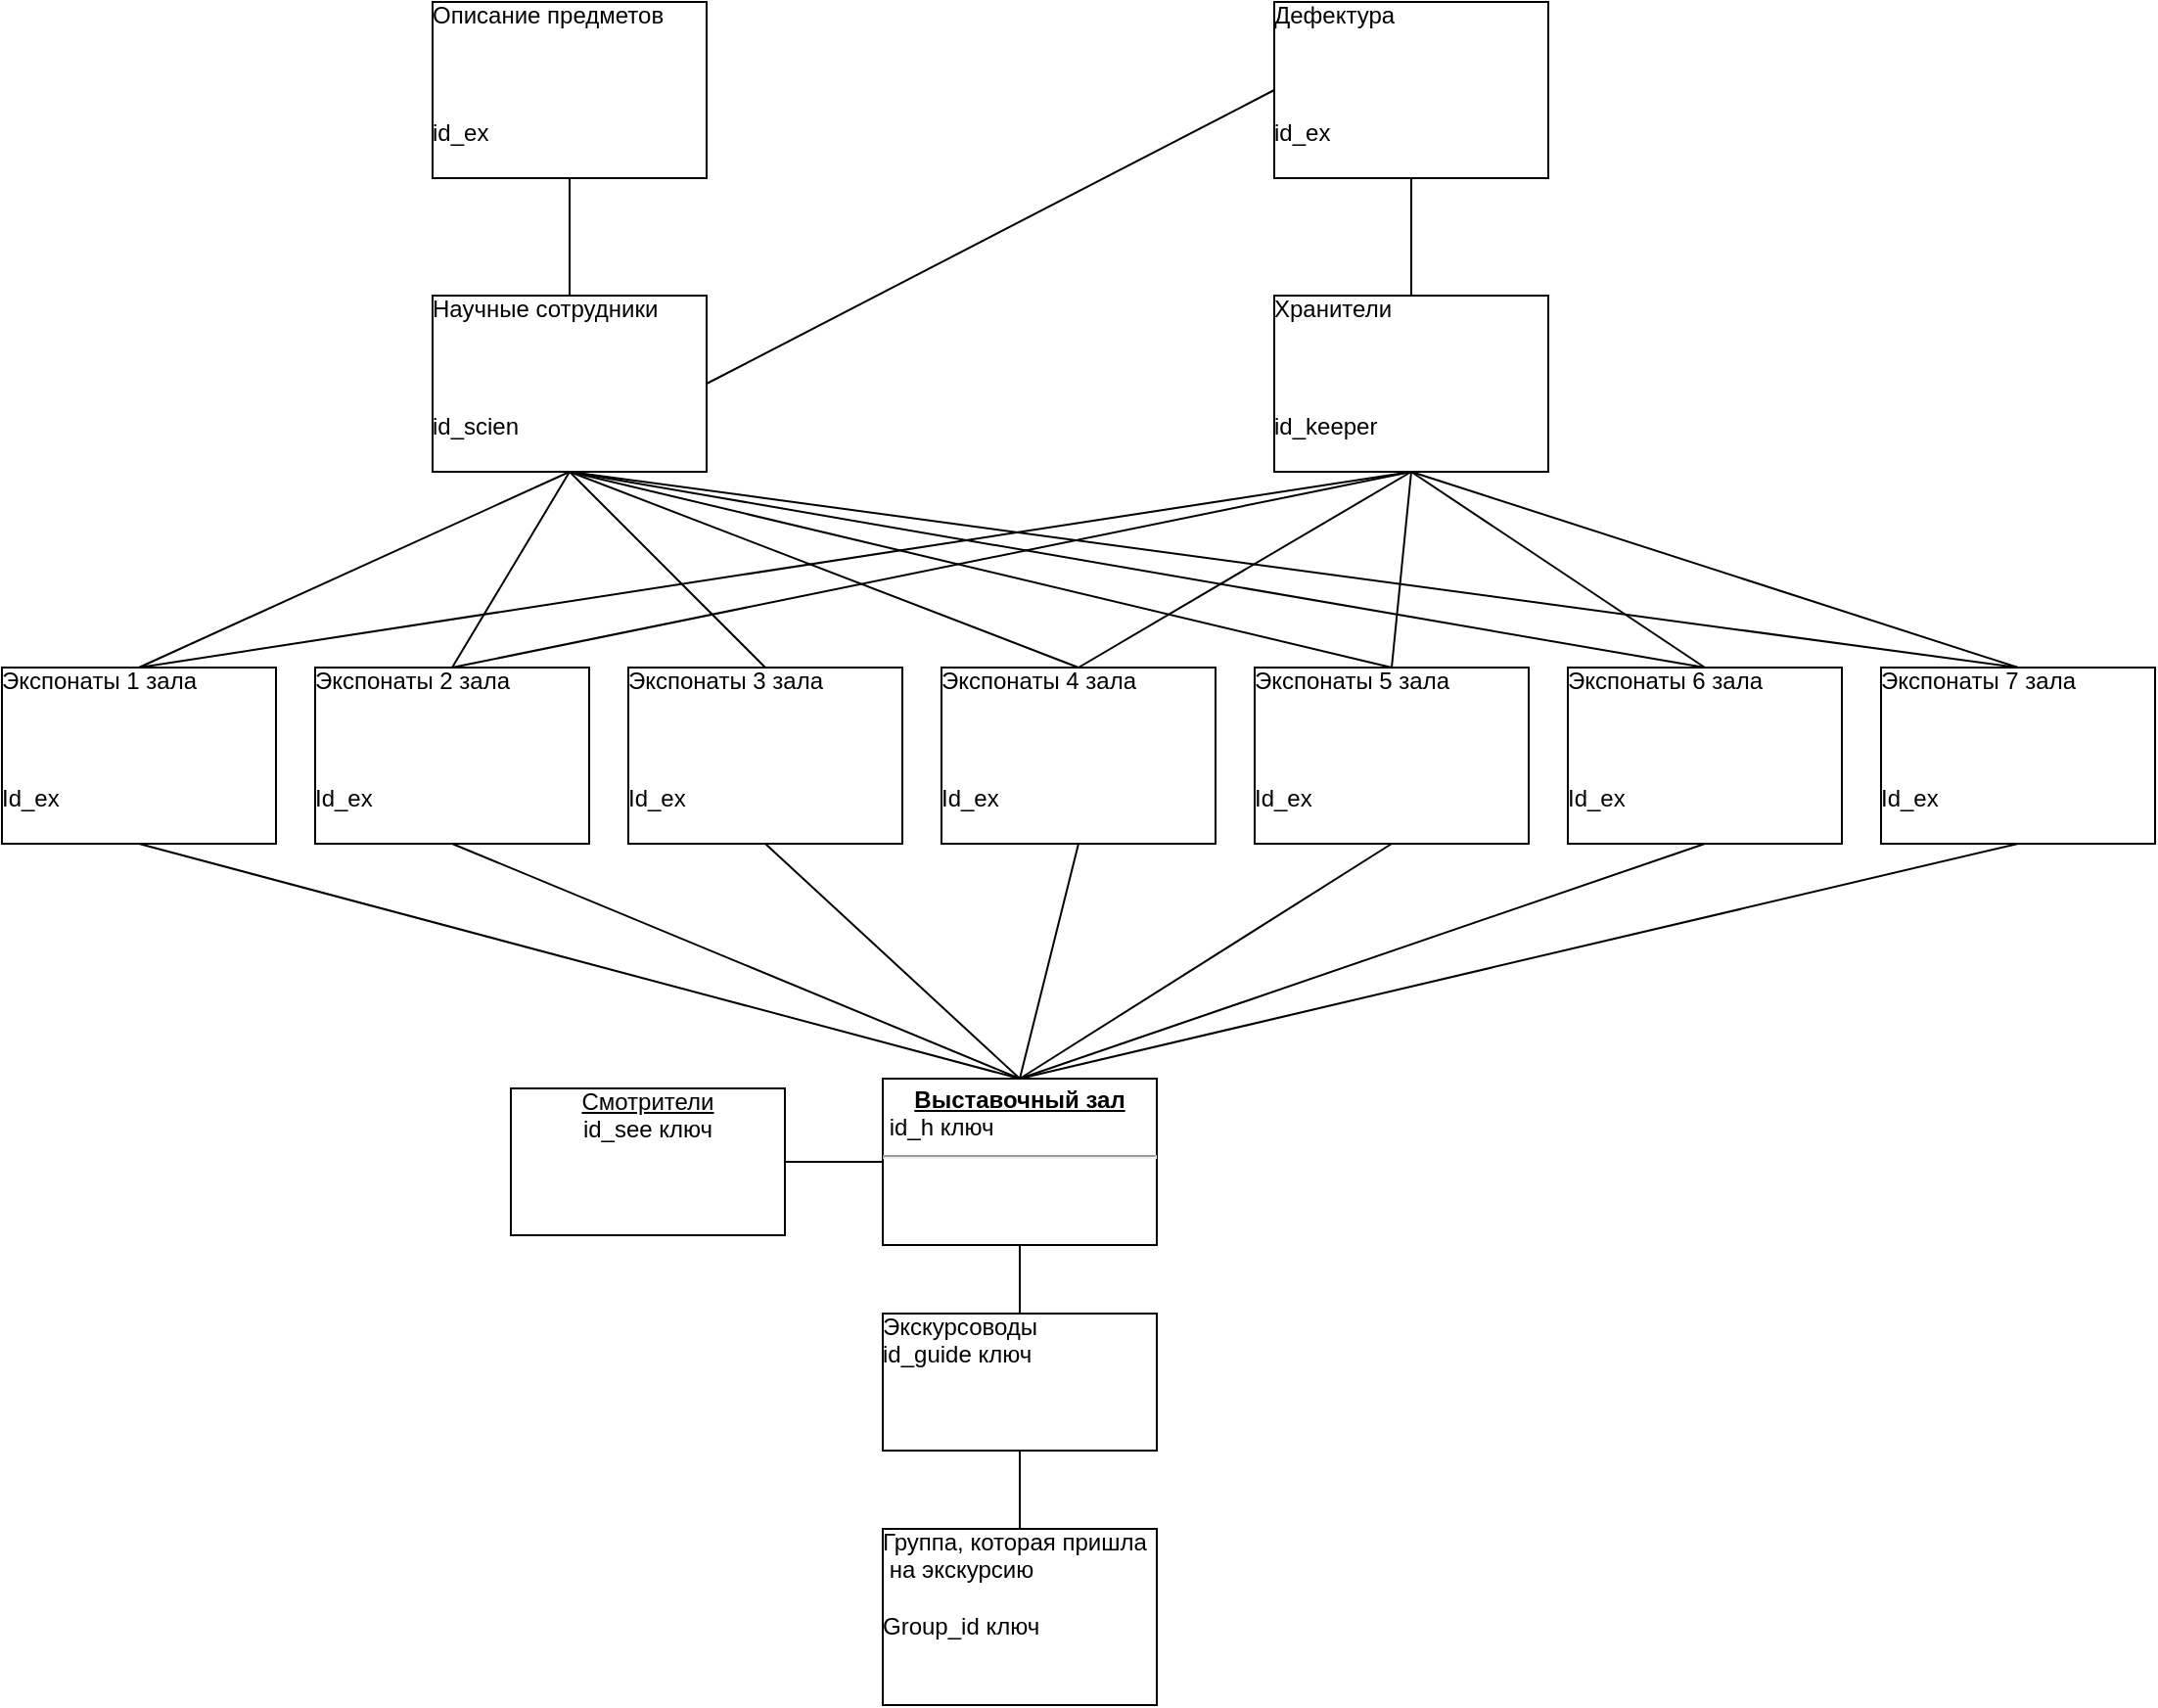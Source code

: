 <mxfile version="20.7.4" type="github">
  <diagram name="Page-1" id="a7904f86-f2b4-8e86-fa97-74104820619b">
    <mxGraphModel dx="1257" dy="570" grid="1" gridSize="10" guides="1" tooltips="1" connect="1" arrows="1" fold="1" page="1" pageScale="1" pageWidth="1100" pageHeight="850" background="none" math="0" shadow="0">
      <root>
        <mxCell id="0" />
        <mxCell id="1" parent="0" />
        <mxCell id="24794b860abc3c2d-16" value="&lt;div align=&quot;center&quot;&gt;&lt;u&gt;Смотрители&lt;/u&gt;&lt;/div&gt; id_see ключ" style="verticalAlign=top;align=center;overflow=fill;fontSize=12;fontFamily=Helvetica;html=1;rounded=0;shadow=0;comic=0;labelBackgroundColor=none;strokeWidth=1" parent="1" vertex="1">
          <mxGeometry x="290" y="615" width="140" height="75" as="geometry" />
        </mxCell>
        <mxCell id="24794b860abc3c2d-18" value="&lt;p style=&quot;margin: 0px ; margin-top: 4px ; text-align: center ; text-decoration: underline&quot;&gt;&lt;b&gt;Выставочный зал &lt;/b&gt;&lt;br&gt;&lt;/p&gt;&amp;nbsp;id_h ключ&lt;br&gt;&lt;hr&gt;&lt;p style=&quot;margin: 0px ; margin-left: 8px&quot;&gt;&lt;br&gt;&lt;/p&gt;&lt;br&gt;" style="verticalAlign=top;align=left;overflow=fill;fontSize=12;fontFamily=Helvetica;html=1;rounded=0;shadow=0;comic=0;labelBackgroundColor=none;strokeWidth=1" parent="1" vertex="1">
          <mxGeometry x="480" y="610" width="140" height="85" as="geometry" />
        </mxCell>
        <mxCell id="24794b860abc3c2d-21" value="Экскурсоводы &lt;br&gt;id_guide ключ" style="verticalAlign=top;align=left;overflow=fill;fontSize=12;fontFamily=Helvetica;html=1;rounded=0;shadow=0;comic=0;labelBackgroundColor=none;strokeWidth=1" parent="1" vertex="1">
          <mxGeometry x="480" y="730" width="140" height="70" as="geometry" />
        </mxCell>
        <mxCell id="24794b860abc3c2d-22" value="&lt;div&gt;Группа, которая пришла&lt;/div&gt;&lt;div&gt;&amp;nbsp;на экскурсию &lt;/div&gt;&lt;br&gt;Group_id ключ" style="verticalAlign=top;align=left;overflow=fill;fontSize=12;fontFamily=Helvetica;html=1;rounded=0;shadow=0;comic=0;labelBackgroundColor=none;strokeWidth=1" parent="1" vertex="1">
          <mxGeometry x="480" y="840" width="140" height="90" as="geometry" />
        </mxCell>
        <mxCell id="24794b860abc3c2d-25" value="Экспонаты 1 зала &lt;br&gt;&lt;br&gt;&lt;table width=&quot;140&quot; cellspacing=&quot;0&quot; cellpadding=&quot;0&quot; border=&quot;0&quot;&gt;&lt;colgroup&gt;&lt;col width=&quot;140&quot;&gt;&lt;/colgroup&gt;&lt;tbody&gt;&lt;tr height=&quot;20&quot;&gt;&lt;br/&gt;  &lt;td style=&quot;height:15.0pt;width:105pt&quot; class=&quot;xl64&quot; width=&quot;140&quot; height=&quot;20&quot;&gt;Id_ex&lt;/td&gt;&lt;br/&gt;&lt;/tr&gt;&lt;/tbody&gt;&lt;/table&gt;" style="verticalAlign=top;align=left;overflow=fill;fontSize=12;fontFamily=Helvetica;html=1;rounded=0;shadow=0;comic=0;labelBackgroundColor=none;strokeWidth=1" parent="1" vertex="1">
          <mxGeometry x="30" y="400" width="140" height="90" as="geometry" />
        </mxCell>
        <mxCell id="1s92CzDfbmjdVP4__tP6-5" value="" style="endArrow=none;html=1;rounded=0;exitX=0;exitY=0.5;exitDx=0;exitDy=0;entryX=1;entryY=0.5;entryDx=0;entryDy=0;" edge="1" parent="1" source="24794b860abc3c2d-18" target="24794b860abc3c2d-16">
          <mxGeometry width="50" height="50" relative="1" as="geometry">
            <mxPoint x="480" y="560" as="sourcePoint" />
            <mxPoint x="530" y="510" as="targetPoint" />
          </mxGeometry>
        </mxCell>
        <mxCell id="1s92CzDfbmjdVP4__tP6-6" value="" style="endArrow=none;html=1;rounded=0;entryX=0.5;entryY=1;entryDx=0;entryDy=0;" edge="1" parent="1" source="24794b860abc3c2d-21" target="24794b860abc3c2d-18">
          <mxGeometry width="50" height="50" relative="1" as="geometry">
            <mxPoint x="480" y="560" as="sourcePoint" />
            <mxPoint x="530" y="510" as="targetPoint" />
          </mxGeometry>
        </mxCell>
        <mxCell id="1s92CzDfbmjdVP4__tP6-7" value="" style="endArrow=none;html=1;rounded=0;exitX=0.5;exitY=1;exitDx=0;exitDy=0;entryX=0.5;entryY=0;entryDx=0;entryDy=0;" edge="1" parent="1" source="24794b860abc3c2d-21" target="24794b860abc3c2d-22">
          <mxGeometry width="50" height="50" relative="1" as="geometry">
            <mxPoint x="480" y="560" as="sourcePoint" />
            <mxPoint x="530" y="510" as="targetPoint" />
          </mxGeometry>
        </mxCell>
        <mxCell id="1s92CzDfbmjdVP4__tP6-8" value="Экспонаты 2 зала&lt;br&gt;&lt;br&gt;&lt;table width=&quot;140&quot; cellspacing=&quot;0&quot; cellpadding=&quot;0&quot; border=&quot;0&quot;&gt;&lt;colgroup&gt;&lt;col width=&quot;140&quot;&gt;&lt;/colgroup&gt;&lt;tbody&gt;&lt;tr height=&quot;20&quot;&gt;&lt;br/&gt;  &lt;td style=&quot;height:15.0pt;width:105pt&quot; class=&quot;xl65&quot; width=&quot;140&quot; height=&quot;20&quot;&gt;Id_ex&lt;/td&gt;&lt;br/&gt;&lt;/tr&gt;&lt;/tbody&gt;&lt;/table&gt; " style="verticalAlign=top;align=left;overflow=fill;fontSize=12;fontFamily=Helvetica;html=1;rounded=0;shadow=0;comic=0;labelBackgroundColor=none;strokeWidth=1" vertex="1" parent="1">
          <mxGeometry x="190" y="400" width="140" height="90" as="geometry" />
        </mxCell>
        <mxCell id="1s92CzDfbmjdVP4__tP6-9" value="Экспонаты 4 зала &lt;br&gt;&lt;br&gt;&lt;table width=&quot;140&quot; cellspacing=&quot;0&quot; cellpadding=&quot;0&quot; border=&quot;0&quot;&gt;&lt;colgroup&gt;&lt;col width=&quot;140&quot;&gt;&lt;/colgroup&gt;&lt;tbody&gt;&lt;tr height=&quot;20&quot;&gt;&lt;br/&gt;  &lt;td style=&quot;height:15.0pt;width:105pt&quot; class=&quot;xl65&quot; width=&quot;140&quot; height=&quot;20&quot;&gt;Id_ex&lt;/td&gt;&lt;br/&gt;&lt;/tr&gt;&lt;/tbody&gt;&lt;/table&gt;" style="verticalAlign=top;align=left;overflow=fill;fontSize=12;fontFamily=Helvetica;html=1;rounded=0;shadow=0;comic=0;labelBackgroundColor=none;strokeWidth=1" vertex="1" parent="1">
          <mxGeometry x="510" y="400" width="140" height="90" as="geometry" />
        </mxCell>
        <mxCell id="1s92CzDfbmjdVP4__tP6-10" value="Экспонаты 5 зала &lt;br&gt;&lt;br&gt;&lt;table width=&quot;140&quot; cellspacing=&quot;0&quot; cellpadding=&quot;0&quot; border=&quot;0&quot;&gt;&lt;colgroup&gt;&lt;col width=&quot;140&quot;&gt;&lt;/colgroup&gt;&lt;tbody&gt;&lt;tr height=&quot;20&quot;&gt;&lt;br/&gt;  &lt;td style=&quot;height:15.0pt;width:105pt&quot; class=&quot;xl65&quot; width=&quot;140&quot; height=&quot;20&quot;&gt;Id_ex&lt;/td&gt;&lt;br/&gt;&lt;/tr&gt;&lt;/tbody&gt;&lt;/table&gt;" style="verticalAlign=top;align=left;overflow=fill;fontSize=12;fontFamily=Helvetica;html=1;rounded=0;shadow=0;comic=0;labelBackgroundColor=none;strokeWidth=1" vertex="1" parent="1">
          <mxGeometry x="670" y="400" width="140" height="90" as="geometry" />
        </mxCell>
        <mxCell id="1s92CzDfbmjdVP4__tP6-11" value="Экспонаты 6 зала &lt;br&gt;&lt;br&gt;&lt;table width=&quot;140&quot; cellspacing=&quot;0&quot; cellpadding=&quot;0&quot; border=&quot;0&quot;&gt;&lt;colgroup&gt;&lt;col width=&quot;140&quot;&gt;&lt;/colgroup&gt;&lt;tbody&gt;&lt;tr height=&quot;20&quot;&gt;&lt;br/&gt;  &lt;td style=&quot;height:15.0pt;width:105pt&quot; class=&quot;xl65&quot; width=&quot;140&quot; height=&quot;20&quot;&gt;Id_ex&lt;/td&gt;&lt;br/&gt;&lt;/tr&gt;&lt;/tbody&gt;&lt;/table&gt;" style="verticalAlign=top;align=left;overflow=fill;fontSize=12;fontFamily=Helvetica;html=1;rounded=0;shadow=0;comic=0;labelBackgroundColor=none;strokeWidth=1" vertex="1" parent="1">
          <mxGeometry x="830" y="400" width="140" height="90" as="geometry" />
        </mxCell>
        <mxCell id="1s92CzDfbmjdVP4__tP6-12" value="Экспонаты 3 зала&lt;br&gt;&lt;br&gt;&lt;table width=&quot;140&quot; cellspacing=&quot;0&quot; cellpadding=&quot;0&quot; border=&quot;0&quot;&gt;&lt;colgroup&gt;&lt;col width=&quot;140&quot;&gt;&lt;/colgroup&gt;&lt;tbody&gt;&lt;tr height=&quot;20&quot;&gt;&lt;br/&gt;  &lt;td style=&quot;height:15.0pt;width:105pt&quot; class=&quot;xl65&quot; width=&quot;140&quot; height=&quot;20&quot;&gt;Id_ex&lt;/td&gt;&lt;br/&gt;&lt;/tr&gt;&lt;/tbody&gt;&lt;/table&gt; " style="verticalAlign=top;align=left;overflow=fill;fontSize=12;fontFamily=Helvetica;html=1;rounded=0;shadow=0;comic=0;labelBackgroundColor=none;strokeWidth=1" vertex="1" parent="1">
          <mxGeometry x="350" y="400" width="140" height="90" as="geometry" />
        </mxCell>
        <mxCell id="1s92CzDfbmjdVP4__tP6-13" value="Экспонаты 7 зала &lt;br&gt;&lt;br&gt;&lt;table width=&quot;140&quot; cellspacing=&quot;0&quot; cellpadding=&quot;0&quot; border=&quot;0&quot;&gt;&lt;colgroup&gt;&lt;col width=&quot;140&quot;&gt;&lt;/colgroup&gt;&lt;tbody&gt;&lt;tr height=&quot;20&quot;&gt;&lt;br/&gt;  &lt;td style=&quot;height:15.0pt;width:105pt&quot; class=&quot;xl65&quot; width=&quot;140&quot; height=&quot;20&quot;&gt;Id_ex&lt;/td&gt;&lt;br/&gt;&lt;/tr&gt;&lt;/tbody&gt;&lt;/table&gt;" style="verticalAlign=top;align=left;overflow=fill;fontSize=12;fontFamily=Helvetica;html=1;rounded=0;shadow=0;comic=0;labelBackgroundColor=none;strokeWidth=1" vertex="1" parent="1">
          <mxGeometry x="990" y="400" width="140" height="90" as="geometry" />
        </mxCell>
        <mxCell id="1s92CzDfbmjdVP4__tP6-14" value="" style="endArrow=none;html=1;rounded=0;exitX=0.5;exitY=0;exitDx=0;exitDy=0;entryX=0.5;entryY=1;entryDx=0;entryDy=0;" edge="1" parent="1" source="24794b860abc3c2d-18" target="24794b860abc3c2d-25">
          <mxGeometry width="50" height="50" relative="1" as="geometry">
            <mxPoint x="480" y="600" as="sourcePoint" />
            <mxPoint x="530" y="550" as="targetPoint" />
          </mxGeometry>
        </mxCell>
        <mxCell id="1s92CzDfbmjdVP4__tP6-15" value="" style="endArrow=none;html=1;rounded=0;exitX=0.5;exitY=0;exitDx=0;exitDy=0;entryX=0.5;entryY=1;entryDx=0;entryDy=0;" edge="1" parent="1" source="24794b860abc3c2d-18" target="1s92CzDfbmjdVP4__tP6-8">
          <mxGeometry width="50" height="50" relative="1" as="geometry">
            <mxPoint x="480" y="600" as="sourcePoint" />
            <mxPoint x="530" y="550" as="targetPoint" />
          </mxGeometry>
        </mxCell>
        <mxCell id="1s92CzDfbmjdVP4__tP6-16" value="" style="endArrow=none;html=1;rounded=0;exitX=0.5;exitY=0;exitDx=0;exitDy=0;entryX=0.5;entryY=1;entryDx=0;entryDy=0;" edge="1" parent="1" source="24794b860abc3c2d-18" target="1s92CzDfbmjdVP4__tP6-12">
          <mxGeometry width="50" height="50" relative="1" as="geometry">
            <mxPoint x="480" y="600" as="sourcePoint" />
            <mxPoint x="530" y="550" as="targetPoint" />
          </mxGeometry>
        </mxCell>
        <mxCell id="1s92CzDfbmjdVP4__tP6-17" value="" style="endArrow=none;html=1;rounded=0;exitX=0.5;exitY=0;exitDx=0;exitDy=0;entryX=0.5;entryY=1;entryDx=0;entryDy=0;" edge="1" parent="1" source="24794b860abc3c2d-18" target="1s92CzDfbmjdVP4__tP6-9">
          <mxGeometry width="50" height="50" relative="1" as="geometry">
            <mxPoint x="480" y="600" as="sourcePoint" />
            <mxPoint x="530" y="550" as="targetPoint" />
          </mxGeometry>
        </mxCell>
        <mxCell id="1s92CzDfbmjdVP4__tP6-18" value="" style="endArrow=none;html=1;rounded=0;exitX=0.5;exitY=0;exitDx=0;exitDy=0;entryX=0.5;entryY=1;entryDx=0;entryDy=0;" edge="1" parent="1" source="24794b860abc3c2d-18" target="1s92CzDfbmjdVP4__tP6-10">
          <mxGeometry width="50" height="50" relative="1" as="geometry">
            <mxPoint x="480" y="600" as="sourcePoint" />
            <mxPoint x="530" y="550" as="targetPoint" />
          </mxGeometry>
        </mxCell>
        <mxCell id="1s92CzDfbmjdVP4__tP6-19" value="" style="endArrow=none;html=1;rounded=0;exitX=0.5;exitY=0;exitDx=0;exitDy=0;entryX=0.5;entryY=1;entryDx=0;entryDy=0;" edge="1" parent="1" source="24794b860abc3c2d-18" target="1s92CzDfbmjdVP4__tP6-11">
          <mxGeometry width="50" height="50" relative="1" as="geometry">
            <mxPoint x="480" y="560" as="sourcePoint" />
            <mxPoint x="530" y="510" as="targetPoint" />
          </mxGeometry>
        </mxCell>
        <mxCell id="1s92CzDfbmjdVP4__tP6-20" value="" style="endArrow=none;html=1;rounded=0;exitX=0.5;exitY=0;exitDx=0;exitDy=0;entryX=0.5;entryY=1;entryDx=0;entryDy=0;" edge="1" parent="1" source="24794b860abc3c2d-18" target="1s92CzDfbmjdVP4__tP6-13">
          <mxGeometry width="50" height="50" relative="1" as="geometry">
            <mxPoint x="480" y="560" as="sourcePoint" />
            <mxPoint x="530" y="510" as="targetPoint" />
          </mxGeometry>
        </mxCell>
        <mxCell id="1s92CzDfbmjdVP4__tP6-21" value="Научные сотрудники &lt;br&gt;&lt;br&gt;&lt;table width=&quot;116&quot; cellspacing=&quot;0&quot; cellpadding=&quot;0&quot; border=&quot;0&quot;&gt;&lt;colgroup&gt;&lt;col width=&quot;116&quot;&gt;&lt;/colgroup&gt;&lt;tbody&gt;&lt;tr height=&quot;20&quot;&gt;&lt;br/&gt;  &lt;td style=&quot;height:15.0pt;width:87pt&quot; class=&quot;xl65&quot; width=&quot;116&quot; height=&quot;20&quot;&gt;id_scien&lt;/td&gt;&lt;br/&gt;&lt;/tr&gt;&lt;/tbody&gt;&lt;/table&gt;" style="verticalAlign=top;align=left;overflow=fill;fontSize=12;fontFamily=Helvetica;html=1;rounded=0;shadow=0;comic=0;labelBackgroundColor=none;strokeWidth=1" vertex="1" parent="1">
          <mxGeometry x="250" y="210" width="140" height="90" as="geometry" />
        </mxCell>
        <mxCell id="1s92CzDfbmjdVP4__tP6-22" value="Хранители&lt;br&gt;&lt;br&gt;&lt;table width=&quot;125&quot; cellspacing=&quot;0&quot; cellpadding=&quot;0&quot; border=&quot;0&quot;&gt;&lt;colgroup&gt;&lt;col width=&quot;125&quot;&gt;&lt;/colgroup&gt;&lt;tbody&gt;&lt;tr height=&quot;20&quot;&gt;&lt;br/&gt;  &lt;td style=&quot;height:15.0pt;width:94pt&quot; class=&quot;xl65&quot; width=&quot;125&quot; height=&quot;20&quot;&gt;id_keeper&lt;/td&gt;&lt;br/&gt;&lt;/tr&gt;&lt;/tbody&gt;&lt;/table&gt;" style="verticalAlign=top;align=left;overflow=fill;fontSize=12;fontFamily=Helvetica;html=1;rounded=0;shadow=0;comic=0;labelBackgroundColor=none;strokeWidth=1" vertex="1" parent="1">
          <mxGeometry x="680" y="210" width="140" height="90" as="geometry" />
        </mxCell>
        <mxCell id="1s92CzDfbmjdVP4__tP6-23" value="" style="endArrow=none;html=1;rounded=0;entryX=0.5;entryY=1;entryDx=0;entryDy=0;exitX=0.5;exitY=0;exitDx=0;exitDy=0;" edge="1" parent="1" source="24794b860abc3c2d-25" target="1s92CzDfbmjdVP4__tP6-21">
          <mxGeometry width="50" height="50" relative="1" as="geometry">
            <mxPoint x="480" y="520" as="sourcePoint" />
            <mxPoint x="530" y="470" as="targetPoint" />
          </mxGeometry>
        </mxCell>
        <mxCell id="1s92CzDfbmjdVP4__tP6-24" value="" style="endArrow=none;html=1;rounded=0;entryX=0.5;entryY=1;entryDx=0;entryDy=0;exitX=0.5;exitY=0;exitDx=0;exitDy=0;" edge="1" parent="1" source="1s92CzDfbmjdVP4__tP6-8" target="1s92CzDfbmjdVP4__tP6-21">
          <mxGeometry width="50" height="50" relative="1" as="geometry">
            <mxPoint x="480" y="520" as="sourcePoint" />
            <mxPoint x="530" y="470" as="targetPoint" />
          </mxGeometry>
        </mxCell>
        <mxCell id="1s92CzDfbmjdVP4__tP6-25" value="" style="endArrow=none;html=1;rounded=0;entryX=0.5;entryY=1;entryDx=0;entryDy=0;exitX=0.5;exitY=0;exitDx=0;exitDy=0;" edge="1" parent="1" source="1s92CzDfbmjdVP4__tP6-12" target="1s92CzDfbmjdVP4__tP6-21">
          <mxGeometry width="50" height="50" relative="1" as="geometry">
            <mxPoint x="480" y="520" as="sourcePoint" />
            <mxPoint x="530" y="470" as="targetPoint" />
          </mxGeometry>
        </mxCell>
        <mxCell id="1s92CzDfbmjdVP4__tP6-26" value="" style="endArrow=none;html=1;rounded=0;entryX=0.5;entryY=1;entryDx=0;entryDy=0;exitX=0.5;exitY=0;exitDx=0;exitDy=0;" edge="1" parent="1" source="1s92CzDfbmjdVP4__tP6-9" target="1s92CzDfbmjdVP4__tP6-21">
          <mxGeometry width="50" height="50" relative="1" as="geometry">
            <mxPoint x="480" y="520" as="sourcePoint" />
            <mxPoint x="530" y="470" as="targetPoint" />
          </mxGeometry>
        </mxCell>
        <mxCell id="1s92CzDfbmjdVP4__tP6-27" value="" style="endArrow=none;html=1;rounded=0;exitX=0.5;exitY=0;exitDx=0;exitDy=0;entryX=0.5;entryY=1;entryDx=0;entryDy=0;" edge="1" parent="1" source="1s92CzDfbmjdVP4__tP6-10" target="1s92CzDfbmjdVP4__tP6-21">
          <mxGeometry width="50" height="50" relative="1" as="geometry">
            <mxPoint x="480" y="520" as="sourcePoint" />
            <mxPoint x="200" y="300" as="targetPoint" />
          </mxGeometry>
        </mxCell>
        <mxCell id="1s92CzDfbmjdVP4__tP6-28" value="" style="endArrow=none;html=1;rounded=0;exitX=0.5;exitY=0;exitDx=0;exitDy=0;entryX=0.5;entryY=1;entryDx=0;entryDy=0;" edge="1" parent="1" source="1s92CzDfbmjdVP4__tP6-11" target="1s92CzDfbmjdVP4__tP6-21">
          <mxGeometry width="50" height="50" relative="1" as="geometry">
            <mxPoint x="480" y="520" as="sourcePoint" />
            <mxPoint x="210" y="300" as="targetPoint" />
          </mxGeometry>
        </mxCell>
        <mxCell id="1s92CzDfbmjdVP4__tP6-29" value="" style="endArrow=none;html=1;rounded=0;exitX=0.5;exitY=0;exitDx=0;exitDy=0;entryX=0.5;entryY=1;entryDx=0;entryDy=0;" edge="1" parent="1" source="1s92CzDfbmjdVP4__tP6-13" target="1s92CzDfbmjdVP4__tP6-21">
          <mxGeometry width="50" height="50" relative="1" as="geometry">
            <mxPoint x="480" y="520" as="sourcePoint" />
            <mxPoint x="200" y="300" as="targetPoint" />
          </mxGeometry>
        </mxCell>
        <mxCell id="1s92CzDfbmjdVP4__tP6-30" value="" style="endArrow=none;html=1;rounded=0;entryX=0.5;entryY=1;entryDx=0;entryDy=0;exitX=0.5;exitY=0;exitDx=0;exitDy=0;" edge="1" parent="1" source="24794b860abc3c2d-25" target="1s92CzDfbmjdVP4__tP6-22">
          <mxGeometry width="50" height="50" relative="1" as="geometry">
            <mxPoint x="480" y="520" as="sourcePoint" />
            <mxPoint x="530" y="470" as="targetPoint" />
          </mxGeometry>
        </mxCell>
        <mxCell id="1s92CzDfbmjdVP4__tP6-31" value="" style="endArrow=none;html=1;rounded=0;entryX=0.5;entryY=1;entryDx=0;entryDy=0;exitX=0.5;exitY=0;exitDx=0;exitDy=0;" edge="1" parent="1" source="1s92CzDfbmjdVP4__tP6-8" target="1s92CzDfbmjdVP4__tP6-22">
          <mxGeometry width="50" height="50" relative="1" as="geometry">
            <mxPoint x="480" y="520" as="sourcePoint" />
            <mxPoint x="530" y="470" as="targetPoint" />
          </mxGeometry>
        </mxCell>
        <mxCell id="1s92CzDfbmjdVP4__tP6-32" value="" style="endArrow=none;html=1;rounded=0;entryX=0.5;entryY=1;entryDx=0;entryDy=0;exitX=0.5;exitY=0;exitDx=0;exitDy=0;" edge="1" parent="1" source="1s92CzDfbmjdVP4__tP6-9" target="1s92CzDfbmjdVP4__tP6-22">
          <mxGeometry width="50" height="50" relative="1" as="geometry">
            <mxPoint x="480" y="520" as="sourcePoint" />
            <mxPoint x="530" y="470" as="targetPoint" />
          </mxGeometry>
        </mxCell>
        <mxCell id="1s92CzDfbmjdVP4__tP6-33" value="" style="endArrow=none;html=1;rounded=0;exitX=0.5;exitY=0;exitDx=0;exitDy=0;" edge="1" parent="1" source="1s92CzDfbmjdVP4__tP6-10">
          <mxGeometry width="50" height="50" relative="1" as="geometry">
            <mxPoint x="480" y="520" as="sourcePoint" />
            <mxPoint x="750" y="300" as="targetPoint" />
          </mxGeometry>
        </mxCell>
        <mxCell id="1s92CzDfbmjdVP4__tP6-34" value="" style="endArrow=none;html=1;rounded=0;entryX=0.5;entryY=1;entryDx=0;entryDy=0;exitX=0.5;exitY=0;exitDx=0;exitDy=0;" edge="1" parent="1" source="1s92CzDfbmjdVP4__tP6-11" target="1s92CzDfbmjdVP4__tP6-22">
          <mxGeometry width="50" height="50" relative="1" as="geometry">
            <mxPoint x="480" y="520" as="sourcePoint" />
            <mxPoint x="530" y="470" as="targetPoint" />
          </mxGeometry>
        </mxCell>
        <mxCell id="1s92CzDfbmjdVP4__tP6-35" value="" style="endArrow=none;html=1;rounded=0;exitX=0.5;exitY=0;exitDx=0;exitDy=0;" edge="1" parent="1" source="1s92CzDfbmjdVP4__tP6-13">
          <mxGeometry width="50" height="50" relative="1" as="geometry">
            <mxPoint x="480" y="520" as="sourcePoint" />
            <mxPoint x="750" y="300" as="targetPoint" />
          </mxGeometry>
        </mxCell>
        <mxCell id="1s92CzDfbmjdVP4__tP6-36" value="" style="endArrow=none;html=1;rounded=0;exitX=0.5;exitY=0;exitDx=0;exitDy=0;" edge="1" parent="1" source="1s92CzDfbmjdVP4__tP6-21">
          <mxGeometry width="50" height="50" relative="1" as="geometry">
            <mxPoint x="480" y="340" as="sourcePoint" />
            <mxPoint x="320" y="150" as="targetPoint" />
          </mxGeometry>
        </mxCell>
        <mxCell id="1s92CzDfbmjdVP4__tP6-37" value="Описание предметов&lt;br&gt;&lt;br&gt;&lt;br&gt;&lt;br&gt;&lt;table width=&quot;116&quot; cellspacing=&quot;0&quot; cellpadding=&quot;0&quot; border=&quot;0&quot;&gt;&lt;colgroup&gt;&lt;col width=&quot;116&quot;&gt;&lt;/colgroup&gt;&lt;tbody&gt;&lt;tr height=&quot;20&quot;&gt;  &lt;td style=&quot;height:15.0pt;width:87pt&quot; class=&quot;xl65&quot; width=&quot;116&quot; height=&quot;20&quot;&gt;id_ex&lt;br&gt;&lt;/td&gt;&lt;/tr&gt;&lt;/tbody&gt;&lt;/table&gt;" style="verticalAlign=top;align=left;overflow=fill;fontSize=12;fontFamily=Helvetica;html=1;rounded=0;shadow=0;comic=0;labelBackgroundColor=none;strokeWidth=1" vertex="1" parent="1">
          <mxGeometry x="250" y="60" width="140" height="90" as="geometry" />
        </mxCell>
        <mxCell id="1s92CzDfbmjdVP4__tP6-38" value="Дефектура&lt;br&gt;&lt;br&gt;&lt;br&gt;&lt;br&gt;&lt;table width=&quot;116&quot; cellspacing=&quot;0&quot; cellpadding=&quot;0&quot; border=&quot;0&quot;&gt;&lt;colgroup&gt;&lt;col width=&quot;116&quot;&gt;&lt;/colgroup&gt;&lt;tbody&gt;&lt;tr height=&quot;20&quot;&gt;  &lt;td style=&quot;height:15.0pt;width:87pt&quot; class=&quot;xl65&quot; width=&quot;116&quot; height=&quot;20&quot;&gt;id_ex&lt;br&gt;&lt;/td&gt;&lt;/tr&gt;&lt;/tbody&gt;&lt;/table&gt;" style="verticalAlign=top;align=left;overflow=fill;fontSize=12;fontFamily=Helvetica;html=1;rounded=0;shadow=0;comic=0;labelBackgroundColor=none;strokeWidth=1" vertex="1" parent="1">
          <mxGeometry x="680" y="60" width="140" height="90" as="geometry" />
        </mxCell>
        <mxCell id="1s92CzDfbmjdVP4__tP6-39" value="" style="endArrow=none;html=1;rounded=0;entryX=0.5;entryY=1;entryDx=0;entryDy=0;exitX=0.5;exitY=0;exitDx=0;exitDy=0;" edge="1" parent="1" source="1s92CzDfbmjdVP4__tP6-22" target="1s92CzDfbmjdVP4__tP6-38">
          <mxGeometry width="50" height="50" relative="1" as="geometry">
            <mxPoint x="480" y="340" as="sourcePoint" />
            <mxPoint x="530" y="290" as="targetPoint" />
          </mxGeometry>
        </mxCell>
        <mxCell id="1s92CzDfbmjdVP4__tP6-40" value="" style="endArrow=none;html=1;rounded=0;entryX=0;entryY=0.5;entryDx=0;entryDy=0;exitX=1;exitY=0.5;exitDx=0;exitDy=0;" edge="1" parent="1" source="1s92CzDfbmjdVP4__tP6-21" target="1s92CzDfbmjdVP4__tP6-38">
          <mxGeometry width="50" height="50" relative="1" as="geometry">
            <mxPoint x="480" y="340" as="sourcePoint" />
            <mxPoint x="530" y="290" as="targetPoint" />
          </mxGeometry>
        </mxCell>
      </root>
    </mxGraphModel>
  </diagram>
</mxfile>
